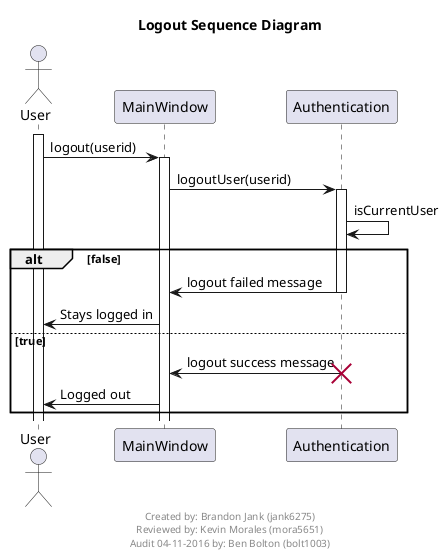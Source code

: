 @startuml
scale max 700 width
title Logout Sequence Diagram

footer
Created by: Brandon Jank (jank6275) 
Reviewed by: Kevin Morales (mora5651)
Audit 04-11-2016 by: Ben Bolton (bolt1003)
endfooter


actor User
activate User
User -> MainWindow : logout(userid)
activate MainWindow

boundary MainWindow
MainWindow -> Authentication : logoutUser(userid)
activate Authentication

entity Authentication
Authentication -> Authentication : isCurrentUser

alt false
    Authentication -> MainWindow : logout failed message
    deactivate Authentication
    MainWindow -> User : Stays logged in
else true
    Authentication -> MainWindow : logout success message
    destroy Authentication
    MainWindow -> User : Logged out
end

@enduml
